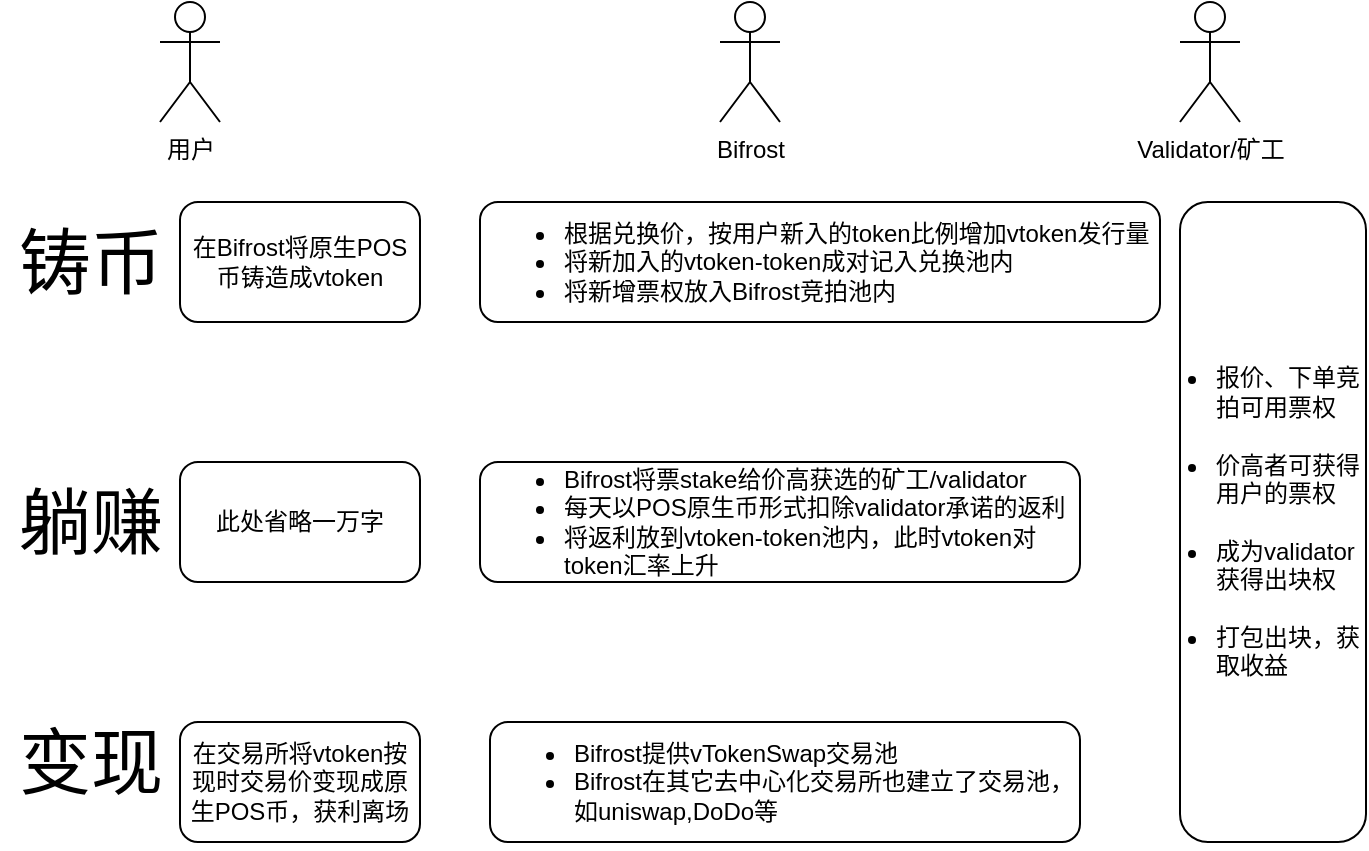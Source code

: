 <mxfile version="13.10.4" type="github">
  <diagram id="olsCMPtqraf0bEt5MY2M" name="第 1 页">
    <mxGraphModel dx="1068" dy="589" grid="1" gridSize="10" guides="1" tooltips="1" connect="1" arrows="1" fold="1" page="1" pageScale="1" pageWidth="827" pageHeight="1169" math="0" shadow="0">
      <root>
        <mxCell id="0" />
        <mxCell id="1" parent="0" />
        <mxCell id="-aLN6X7dPuGZRPEmoPAd-1" value="用户" style="shape=umlActor;verticalLabelPosition=bottom;verticalAlign=top;html=1;outlineConnect=0;" vertex="1" parent="1">
          <mxGeometry x="110" y="30" width="30" height="60" as="geometry" />
        </mxCell>
        <mxCell id="-aLN6X7dPuGZRPEmoPAd-2" value="在Bifrost将原生POS币铸造成vtoken" style="rounded=1;whiteSpace=wrap;html=1;" vertex="1" parent="1">
          <mxGeometry x="120" y="130" width="120" height="60" as="geometry" />
        </mxCell>
        <mxCell id="-aLN6X7dPuGZRPEmoPAd-3" value="&lt;ul&gt;&lt;li&gt;根据兑换价，按用户新入的token比例增加vtoken发行量&lt;/li&gt;&lt;li&gt;将新加入的vtoken-token成对记入兑换池内&lt;/li&gt;&lt;li&gt;将新增票权放入Bifrost竞拍池内&lt;/li&gt;&lt;/ul&gt;" style="rounded=1;whiteSpace=wrap;html=1;align=left;" vertex="1" parent="1">
          <mxGeometry x="270" y="130" width="340" height="60" as="geometry" />
        </mxCell>
        <mxCell id="-aLN6X7dPuGZRPEmoPAd-4" value="&lt;font style=&quot;font-size: 36px&quot;&gt;铸币&lt;/font&gt;" style="text;html=1;align=center;verticalAlign=middle;resizable=0;points=[];autosize=1;" vertex="1" parent="1">
          <mxGeometry x="30" y="145" width="90" height="30" as="geometry" />
        </mxCell>
        <mxCell id="-aLN6X7dPuGZRPEmoPAd-5" value="Bifrost" style="shape=umlActor;verticalLabelPosition=bottom;verticalAlign=top;html=1;outlineConnect=0;" vertex="1" parent="1">
          <mxGeometry x="390" y="30" width="30" height="60" as="geometry" />
        </mxCell>
        <mxCell id="-aLN6X7dPuGZRPEmoPAd-6" value="此处省略一万字" style="rounded=1;whiteSpace=wrap;html=1;" vertex="1" parent="1">
          <mxGeometry x="120" y="260" width="120" height="60" as="geometry" />
        </mxCell>
        <mxCell id="-aLN6X7dPuGZRPEmoPAd-7" value="&lt;ul&gt;&lt;li&gt;&lt;span&gt;Bifrost将票stake给价高获选的矿工/validator&lt;/span&gt;&lt;br&gt;&lt;/li&gt;&lt;li&gt;每天以POS原生币形式扣除validator承诺的返利&lt;/li&gt;&lt;li&gt;将返利放到vtoken-token池内，此时vtoken对token汇率上升&lt;/li&gt;&lt;/ul&gt;" style="rounded=1;whiteSpace=wrap;html=1;align=left;" vertex="1" parent="1">
          <mxGeometry x="270" y="260" width="300" height="60" as="geometry" />
        </mxCell>
        <mxCell id="-aLN6X7dPuGZRPEmoPAd-8" value="&lt;span style=&quot;font-size: 36px&quot;&gt;躺赚&lt;/span&gt;" style="text;html=1;align=center;verticalAlign=middle;resizable=0;points=[];autosize=1;" vertex="1" parent="1">
          <mxGeometry x="30" y="275" width="90" height="30" as="geometry" />
        </mxCell>
        <mxCell id="-aLN6X7dPuGZRPEmoPAd-9" value="Validator/矿工" style="shape=umlActor;verticalLabelPosition=bottom;verticalAlign=top;html=1;outlineConnect=0;" vertex="1" parent="1">
          <mxGeometry x="620" y="30" width="30" height="60" as="geometry" />
        </mxCell>
        <mxCell id="-aLN6X7dPuGZRPEmoPAd-10" value="在交易所将vtoken按现时交易价变现成原生POS币，获利离场" style="rounded=1;whiteSpace=wrap;html=1;" vertex="1" parent="1">
          <mxGeometry x="120" y="390" width="120" height="60" as="geometry" />
        </mxCell>
        <mxCell id="-aLN6X7dPuGZRPEmoPAd-11" value="&lt;ul&gt;&lt;li&gt;Bifrost提供vTokenSwap交易池&lt;/li&gt;&lt;li&gt;Bifrost在其它去中心化交易所也建立了交易池，如uniswap,DoDo等&lt;/li&gt;&lt;/ul&gt;" style="rounded=1;whiteSpace=wrap;html=1;align=left;" vertex="1" parent="1">
          <mxGeometry x="275" y="390" width="295" height="60" as="geometry" />
        </mxCell>
        <mxCell id="-aLN6X7dPuGZRPEmoPAd-12" value="&lt;span style=&quot;font-size: 36px&quot;&gt;变现&lt;/span&gt;" style="text;html=1;align=center;verticalAlign=middle;resizable=0;points=[];autosize=1;" vertex="1" parent="1">
          <mxGeometry x="30" y="395" width="90" height="30" as="geometry" />
        </mxCell>
        <mxCell id="-aLN6X7dPuGZRPEmoPAd-21" value="&lt;ul&gt;&lt;li&gt;&lt;span&gt;报价、下单竞拍可用票权&lt;br&gt;&lt;br&gt;&lt;/span&gt;&lt;/li&gt;&lt;li&gt;价高者可获得用户的票权&lt;br&gt;&lt;br&gt;&lt;/li&gt;&lt;li&gt;成为validator获得出块权&lt;br&gt;&lt;br&gt;&lt;/li&gt;&lt;li&gt;打包出块，获取收益&lt;/li&gt;&lt;/ul&gt;" style="rounded=1;whiteSpace=wrap;html=1;align=left;spacingLeft=-24;" vertex="1" parent="1">
          <mxGeometry x="620" y="130" width="93" height="320" as="geometry" />
        </mxCell>
      </root>
    </mxGraphModel>
  </diagram>
</mxfile>
